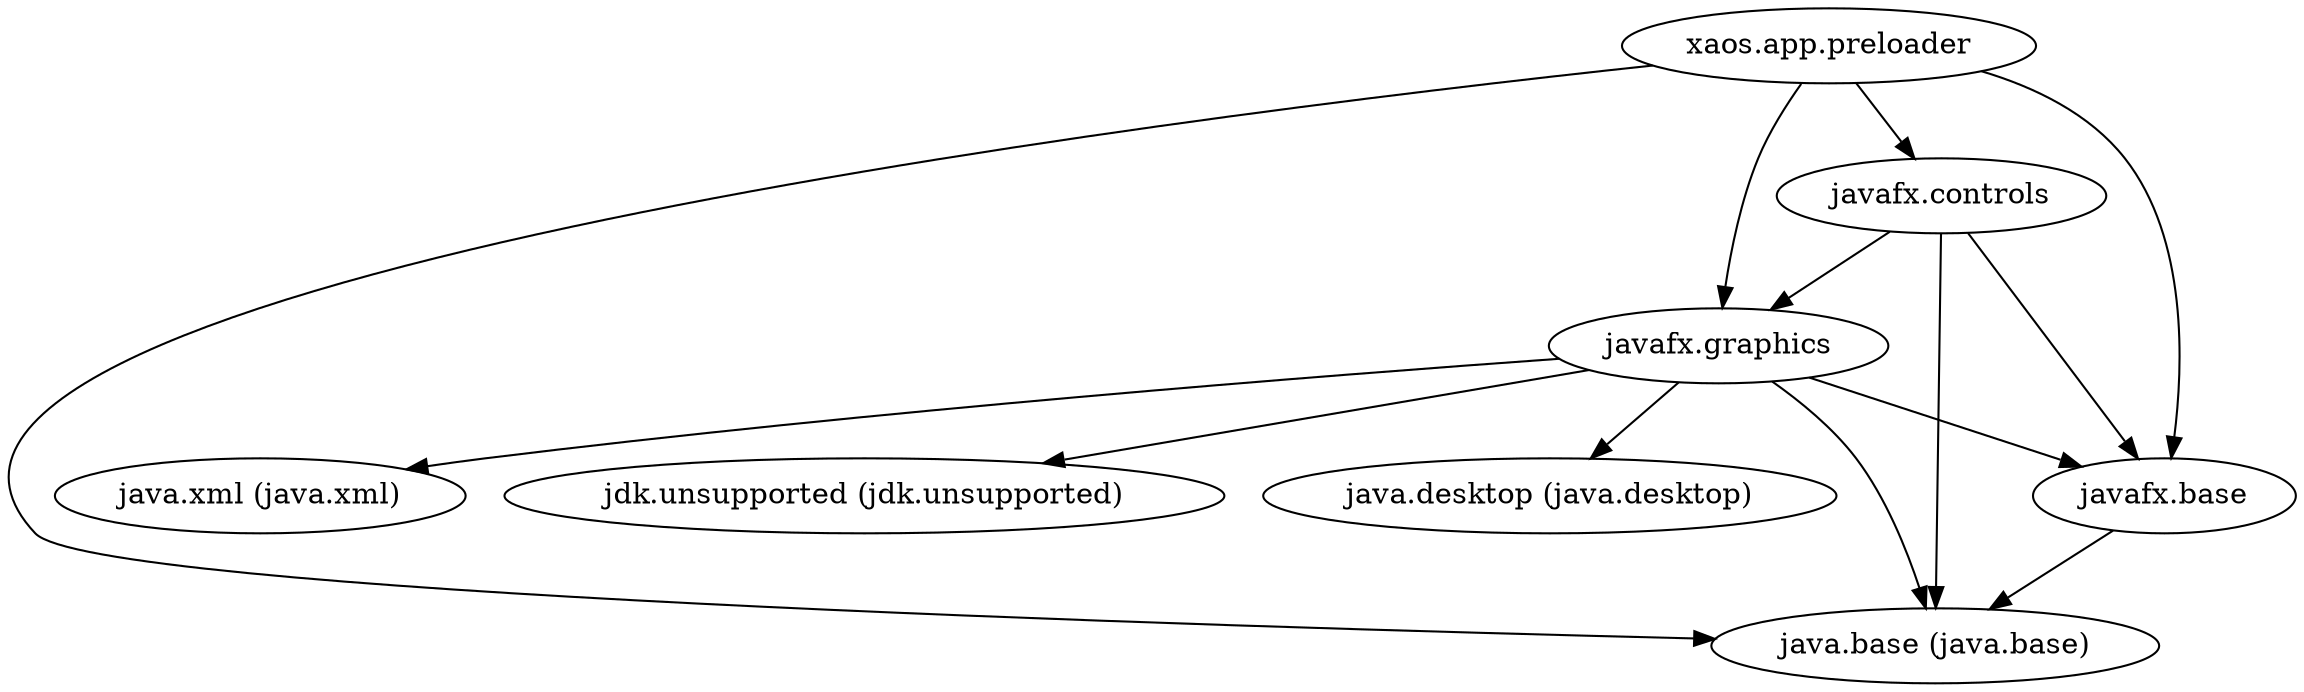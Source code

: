 digraph "summary" {
  "xaos.app.preloader"                               -> "java.base (java.base)";
  "xaos.app.preloader"                               -> "javafx.base";
  "xaos.app.preloader"                               -> "javafx.controls";
  "xaos.app.preloader"                               -> "javafx.graphics";
  "javafx.base"                                      -> "java.base (java.base)";
  "javafx.graphics"                                  -> "java.base (java.base)";
  "javafx.graphics"                                  -> "java.desktop (java.desktop)";
  "javafx.graphics"                                  -> "java.xml (java.xml)";
  "javafx.graphics"                                  -> "javafx.base";
  "javafx.graphics"                                  -> "jdk.unsupported (jdk.unsupported)";
  "javafx.controls"                                  -> "java.base (java.base)";
  "javafx.controls"                                  -> "javafx.base";
  "javafx.controls"                                  -> "javafx.graphics";
}
